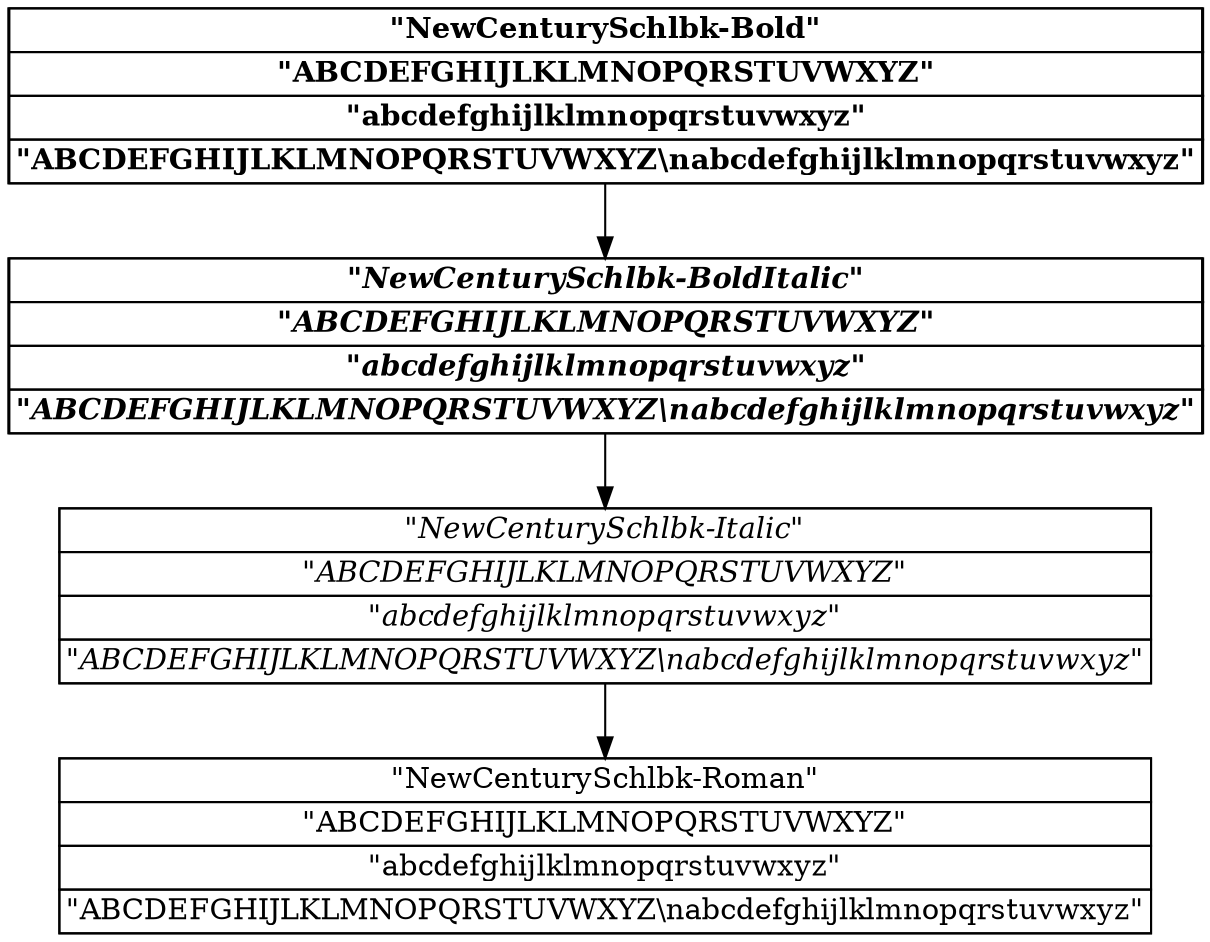 digraph{
	21 -> 22 -> 23 -> 24;

21[ fontname="NewCenturySchlbk-Bold" shape=box width=0 height=0 margin="0,0"
	label=<<TABLE BORDER="0" CELLBORDER="1" CELLSPACING="0">
	<TR><TD>"NewCenturySchlbk-Bold"</TD></TR>
	<TR><TD>"ABCDEFGHIJLKLMNOPQRSTUVWXYZ"</TD></TR>
	<TR><TD>"abcdefghijlklmnopqrstuvwxyz"</TD></TR>
	<TR><TD>"ABCDEFGHIJLKLMNOPQRSTUVWXYZ\nabcdefghijlklmnopqrstuvwxyz"</TD></TR>
	</TABLE>>];

22[ fontname="NewCenturySchlbk-BoldItalic" shape=box width=0 height=0 margin="0,0"
	label=<<TABLE BORDER="0" CELLBORDER="1" CELLSPACING="0">
	<TR><TD>"NewCenturySchlbk-BoldItalic"</TD></TR>
	<TR><TD>"ABCDEFGHIJLKLMNOPQRSTUVWXYZ"</TD></TR>
	<TR><TD>"abcdefghijlklmnopqrstuvwxyz"</TD></TR>
	<TR><TD>"ABCDEFGHIJLKLMNOPQRSTUVWXYZ\nabcdefghijlklmnopqrstuvwxyz"</TD></TR>
	</TABLE>>];

23[ fontname="NewCenturySchlbk-Italic" shape=box width=0 height=0 margin="0,0"
	label=<<TABLE BORDER="0" CELLBORDER="1" CELLSPACING="0">
	<TR><TD>"NewCenturySchlbk-Italic"</TD></TR>
	<TR><TD>"ABCDEFGHIJLKLMNOPQRSTUVWXYZ"</TD></TR>
	<TR><TD>"abcdefghijlklmnopqrstuvwxyz"</TD></TR>
	<TR><TD>"ABCDEFGHIJLKLMNOPQRSTUVWXYZ\nabcdefghijlklmnopqrstuvwxyz"</TD></TR>
	</TABLE>>];

24[ fontname="NewCenturySchlbk-Roman" shape=box width=0 height=0 margin="0,0"
	label=<<TABLE BORDER="0" CELLBORDER="1" CELLSPACING="0">
	<TR><TD>"NewCenturySchlbk-Roman"</TD></TR>
	<TR><TD>"ABCDEFGHIJLKLMNOPQRSTUVWXYZ"</TD></TR>
	<TR><TD>"abcdefghijlklmnopqrstuvwxyz"</TD></TR>
	<TR><TD>"ABCDEFGHIJLKLMNOPQRSTUVWXYZ\nabcdefghijlklmnopqrstuvwxyz"</TD></TR>
	</TABLE>>];


}
